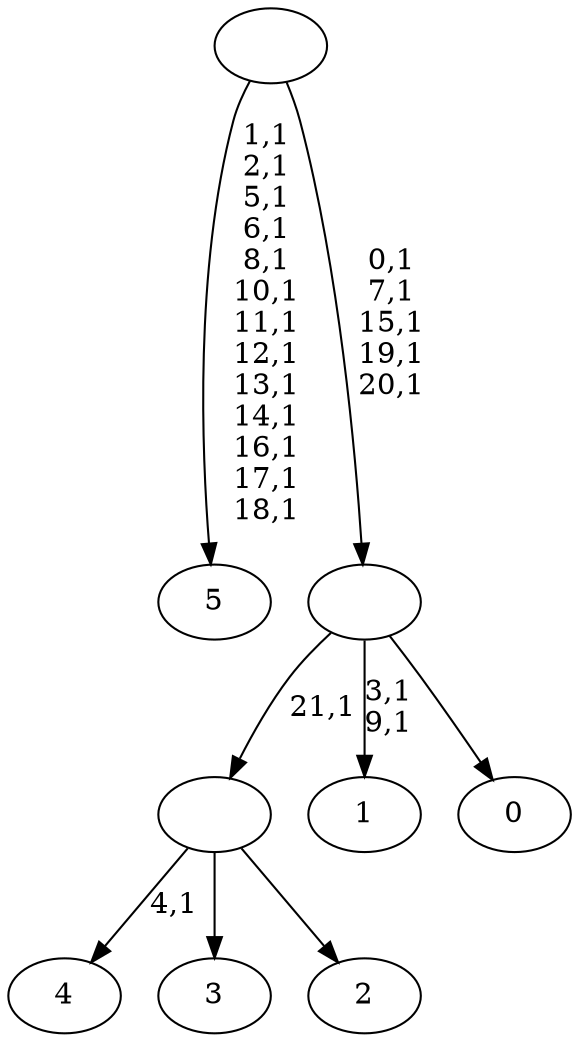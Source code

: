 digraph T {
	28 [label="5"]
	14 [label="4"]
	12 [label="3"]
	11 [label="2"]
	10 [label=""]
	9 [label="1"]
	6 [label="0"]
	5 [label=""]
	0 [label=""]
	10 -> 14 [label="4,1"]
	10 -> 12 [label=""]
	10 -> 11 [label=""]
	5 -> 9 [label="3,1\n9,1"]
	5 -> 10 [label="21,1"]
	5 -> 6 [label=""]
	0 -> 5 [label="0,1\n7,1\n15,1\n19,1\n20,1"]
	0 -> 28 [label="1,1\n2,1\n5,1\n6,1\n8,1\n10,1\n11,1\n12,1\n13,1\n14,1\n16,1\n17,1\n18,1"]
}
